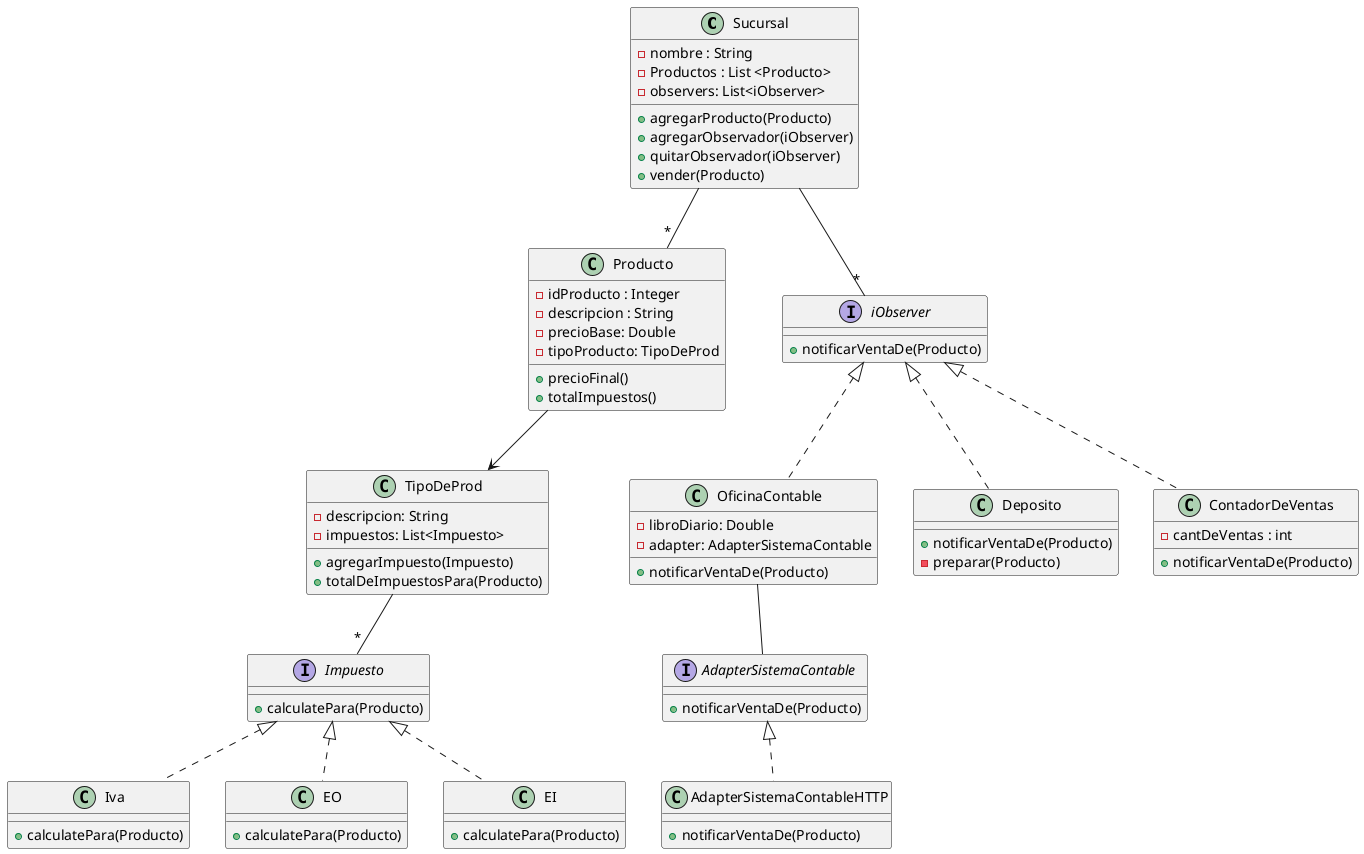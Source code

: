 @startuml
'https://plantuml.com/class-diagram



class Sucursal
class Producto
class TipoDeProd
interface Impuesto

Sucursal --"*" Producto
Sucursal --"*" iObserver
Producto --> TipoDeProd
TipoDeProd --"*" Impuesto
OficinaContable -- AdapterSistemaContable

class Sucursal {
    - nombre : String
    - Productos : List <Producto>
    - observers: List<iObserver>
    + agregarProducto(Producto)
    + agregarObservador(iObserver)
    + quitarObservador(iObserver)
    + vender(Producto)
}

interface iObserver {
    + notificarVentaDe(Producto)
}

class Deposito implements iObserver {
     + notificarVentaDe(Producto)
     - preparar(Producto)

}

class ContadorDeVentas implements iObserver {
     - cantDeVentas : int
     + notificarVentaDe(Producto)
}

class OficinaContable implements iObserver {
     - libroDiario: Double
     - adapter: AdapterSistemaContable
     + notificarVentaDe(Producto)
}

interface AdapterSistemaContable {
    + notificarVentaDe(Producto)
}

class AdapterSistemaContableHTTP implements AdapterSistemaContable {
      + notificarVentaDe(Producto)
}
class Producto {
    -idProducto : Integer
    -descripcion : String
    -precioBase: Double
    -tipoProducto: TipoDeProd
    + precioFinal()
    + totalImpuestos()
}

class TipoDeProd {
    -descripcion: String
    -impuestos: List<Impuesto>
    + agregarImpuesto(Impuesto)
    + totalDeImpuestosPara(Producto)
}

interface Impuesto {
    +calculatePara(Producto)
}

class Iva implements Impuesto {
    +calculatePara(Producto)
}

class EO implements Impuesto {
    +calculatePara(Producto)
}

class EI implements Impuesto {
    +calculatePara(Producto)
}
@enduml